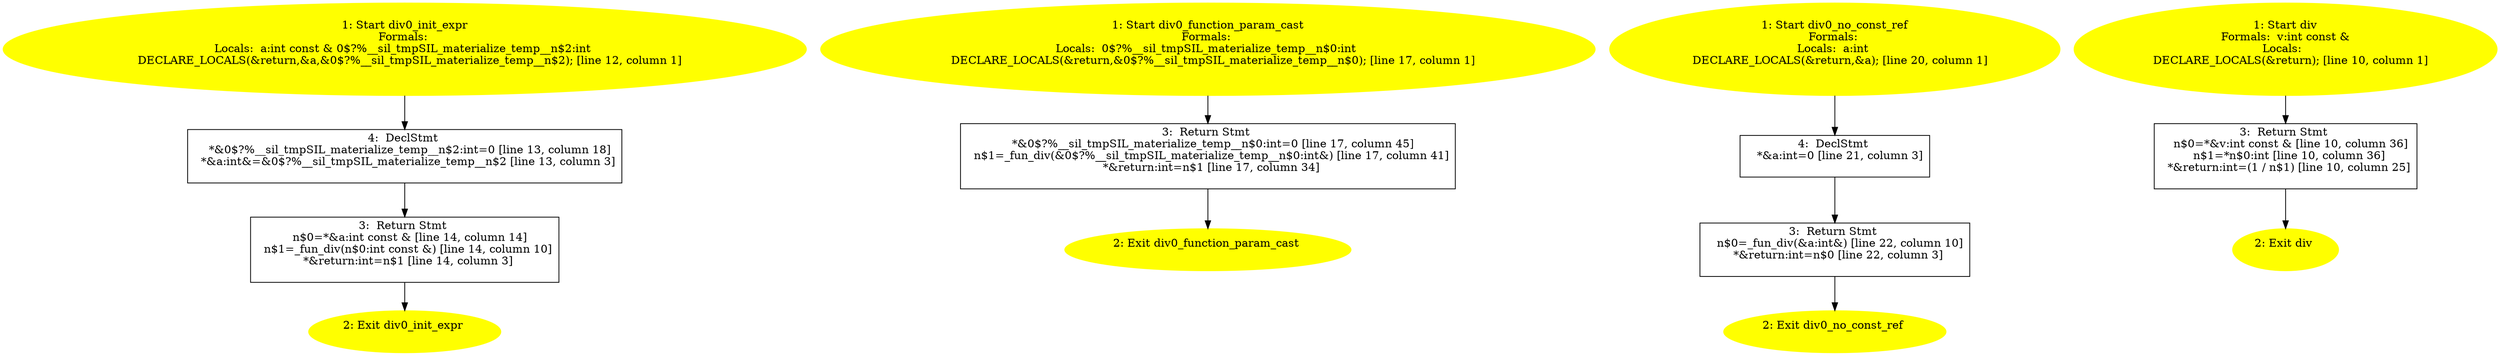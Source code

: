 /* @generated */
digraph iCFG {
"div0_init_expr#16429869714979266683.46e79db6a434bbf3e121689869095925_1" [label="1: Start div0_init_expr\nFormals: \nLocals:  a:int const & 0$?%__sil_tmpSIL_materialize_temp__n$2:int \n   DECLARE_LOCALS(&return,&a,&0$?%__sil_tmpSIL_materialize_temp__n$2); [line 12, column 1]\n " color=yellow style=filled]
	

	 "div0_init_expr#16429869714979266683.46e79db6a434bbf3e121689869095925_1" -> "div0_init_expr#16429869714979266683.46e79db6a434bbf3e121689869095925_4" ;
"div0_init_expr#16429869714979266683.46e79db6a434bbf3e121689869095925_2" [label="2: Exit div0_init_expr \n  " color=yellow style=filled]
	

"div0_init_expr#16429869714979266683.46e79db6a434bbf3e121689869095925_3" [label="3:  Return Stmt \n   n$0=*&a:int const & [line 14, column 14]\n  n$1=_fun_div(n$0:int const &) [line 14, column 10]\n  *&return:int=n$1 [line 14, column 3]\n " shape="box"]
	

	 "div0_init_expr#16429869714979266683.46e79db6a434bbf3e121689869095925_3" -> "div0_init_expr#16429869714979266683.46e79db6a434bbf3e121689869095925_2" ;
"div0_init_expr#16429869714979266683.46e79db6a434bbf3e121689869095925_4" [label="4:  DeclStmt \n   *&0$?%__sil_tmpSIL_materialize_temp__n$2:int=0 [line 13, column 18]\n  *&a:int&=&0$?%__sil_tmpSIL_materialize_temp__n$2 [line 13, column 3]\n " shape="box"]
	

	 "div0_init_expr#16429869714979266683.46e79db6a434bbf3e121689869095925_4" -> "div0_init_expr#16429869714979266683.46e79db6a434bbf3e121689869095925_3" ;
"div0_function_param_cast#10492767400319523474.071b9a9b757a9140938b53a95e971def_1" [label="1: Start div0_function_param_cast\nFormals: \nLocals:  0$?%__sil_tmpSIL_materialize_temp__n$0:int \n   DECLARE_LOCALS(&return,&0$?%__sil_tmpSIL_materialize_temp__n$0); [line 17, column 1]\n " color=yellow style=filled]
	

	 "div0_function_param_cast#10492767400319523474.071b9a9b757a9140938b53a95e971def_1" -> "div0_function_param_cast#10492767400319523474.071b9a9b757a9140938b53a95e971def_3" ;
"div0_function_param_cast#10492767400319523474.071b9a9b757a9140938b53a95e971def_2" [label="2: Exit div0_function_param_cast \n  " color=yellow style=filled]
	

"div0_function_param_cast#10492767400319523474.071b9a9b757a9140938b53a95e971def_3" [label="3:  Return Stmt \n   *&0$?%__sil_tmpSIL_materialize_temp__n$0:int=0 [line 17, column 45]\n  n$1=_fun_div(&0$?%__sil_tmpSIL_materialize_temp__n$0:int&) [line 17, column 41]\n  *&return:int=n$1 [line 17, column 34]\n " shape="box"]
	

	 "div0_function_param_cast#10492767400319523474.071b9a9b757a9140938b53a95e971def_3" -> "div0_function_param_cast#10492767400319523474.071b9a9b757a9140938b53a95e971def_2" ;
"div0_no_const_ref#2435860439272921671.329c6a0e35fd9b4b747df4dcffa5a9ef_1" [label="1: Start div0_no_const_ref\nFormals: \nLocals:  a:int \n   DECLARE_LOCALS(&return,&a); [line 20, column 1]\n " color=yellow style=filled]
	

	 "div0_no_const_ref#2435860439272921671.329c6a0e35fd9b4b747df4dcffa5a9ef_1" -> "div0_no_const_ref#2435860439272921671.329c6a0e35fd9b4b747df4dcffa5a9ef_4" ;
"div0_no_const_ref#2435860439272921671.329c6a0e35fd9b4b747df4dcffa5a9ef_2" [label="2: Exit div0_no_const_ref \n  " color=yellow style=filled]
	

"div0_no_const_ref#2435860439272921671.329c6a0e35fd9b4b747df4dcffa5a9ef_3" [label="3:  Return Stmt \n   n$0=_fun_div(&a:int&) [line 22, column 10]\n  *&return:int=n$0 [line 22, column 3]\n " shape="box"]
	

	 "div0_no_const_ref#2435860439272921671.329c6a0e35fd9b4b747df4dcffa5a9ef_3" -> "div0_no_const_ref#2435860439272921671.329c6a0e35fd9b4b747df4dcffa5a9ef_2" ;
"div0_no_const_ref#2435860439272921671.329c6a0e35fd9b4b747df4dcffa5a9ef_4" [label="4:  DeclStmt \n   *&a:int=0 [line 21, column 3]\n " shape="box"]
	

	 "div0_no_const_ref#2435860439272921671.329c6a0e35fd9b4b747df4dcffa5a9ef_4" -> "div0_no_const_ref#2435860439272921671.329c6a0e35fd9b4b747df4dcffa5a9ef_3" ;
"div#1879538779647861770.84b17ea73594d098fb69bd947fc358c0_1" [label="1: Start div\nFormals:  v:int const &\nLocals:  \n   DECLARE_LOCALS(&return); [line 10, column 1]\n " color=yellow style=filled]
	

	 "div#1879538779647861770.84b17ea73594d098fb69bd947fc358c0_1" -> "div#1879538779647861770.84b17ea73594d098fb69bd947fc358c0_3" ;
"div#1879538779647861770.84b17ea73594d098fb69bd947fc358c0_2" [label="2: Exit div \n  " color=yellow style=filled]
	

"div#1879538779647861770.84b17ea73594d098fb69bd947fc358c0_3" [label="3:  Return Stmt \n   n$0=*&v:int const & [line 10, column 36]\n  n$1=*n$0:int [line 10, column 36]\n  *&return:int=(1 / n$1) [line 10, column 25]\n " shape="box"]
	

	 "div#1879538779647861770.84b17ea73594d098fb69bd947fc358c0_3" -> "div#1879538779647861770.84b17ea73594d098fb69bd947fc358c0_2" ;
}
